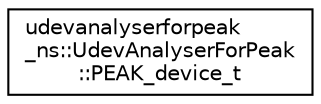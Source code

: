 digraph "Graphical Class Hierarchy"
{
 // LATEX_PDF_SIZE
  edge [fontname="Helvetica",fontsize="10",labelfontname="Helvetica",labelfontsize="10"];
  node [fontname="Helvetica",fontsize="10",shape=record];
  rankdir="LR";
  Node0 [label="udevanalyserforpeak\l_ns::UdevAnalyserForPeak\l::PEAK_device_t",height=0.2,width=0.4,color="black", fillcolor="white", style="filled",URL="$structudevanalyserforpeak__ns_1_1UdevAnalyserForPeak_1_1PEAK__device__t.html",tooltip=" "];
}
